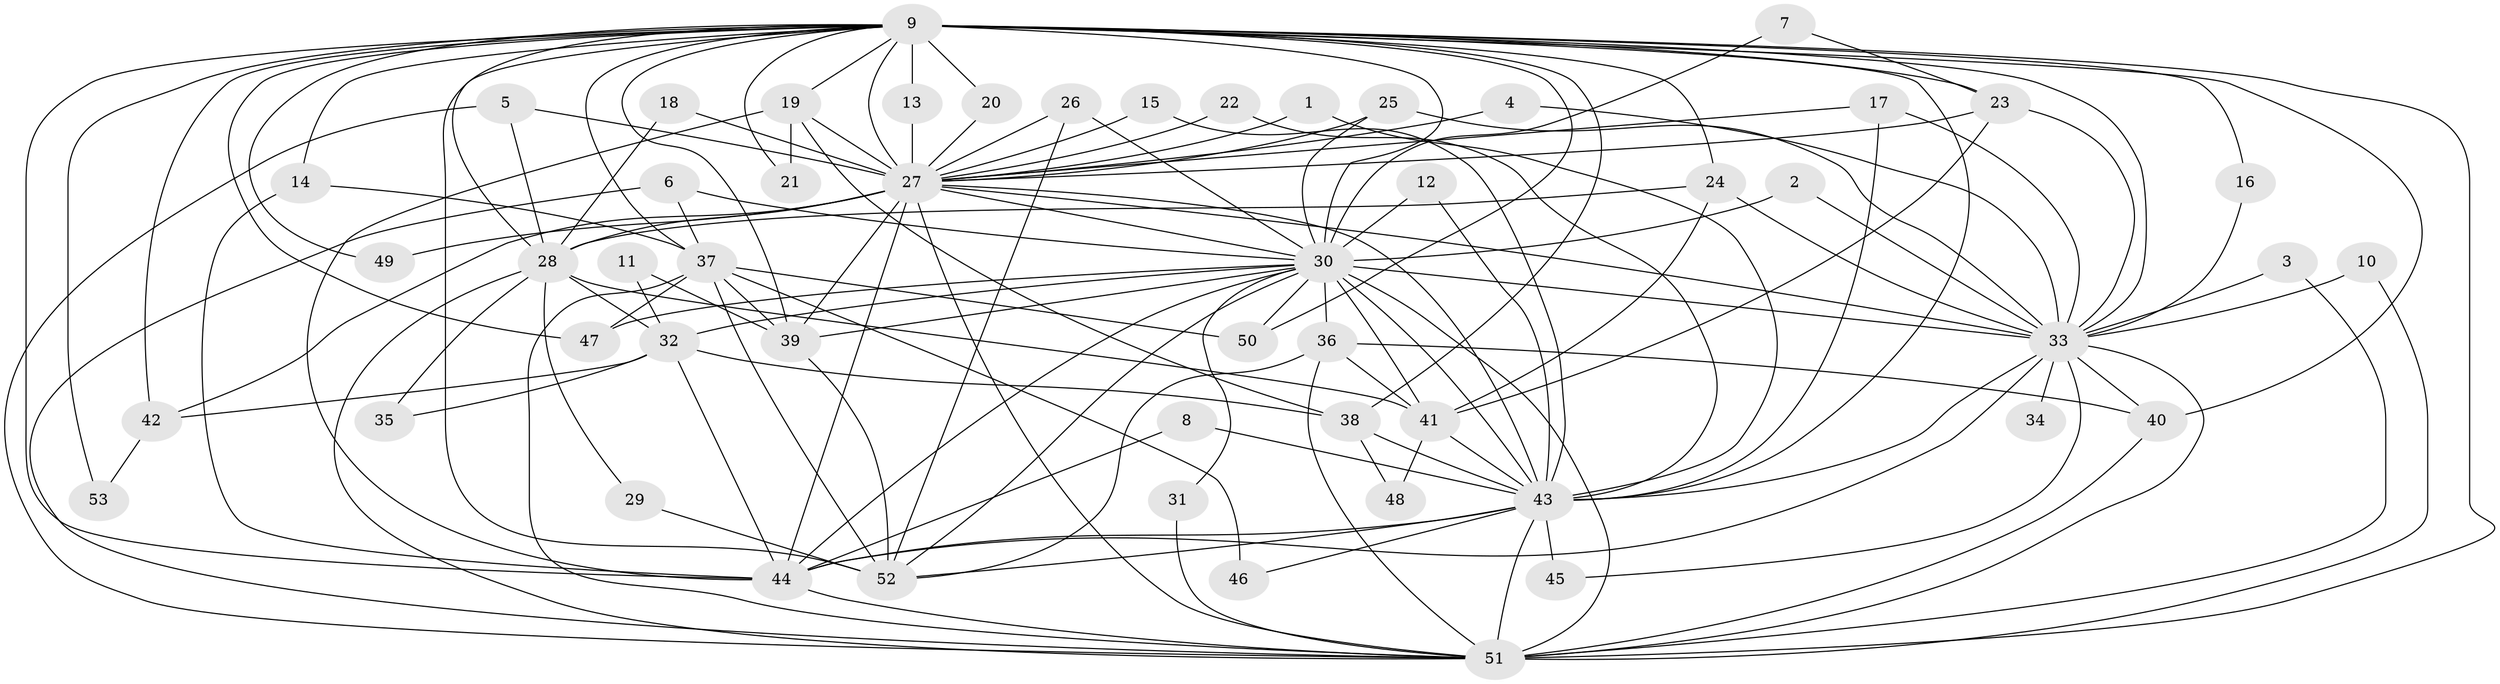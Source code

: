// original degree distribution, {22: 0.009433962264150943, 19: 0.009433962264150943, 26: 0.009433962264150943, 25: 0.009433962264150943, 14: 0.009433962264150943, 21: 0.009433962264150943, 18: 0.009433962264150943, 23: 0.009433962264150943, 16: 0.009433962264150943, 20: 0.009433962264150943, 10: 0.009433962264150943, 5: 0.0660377358490566, 3: 0.19811320754716982, 2: 0.5471698113207547, 8: 0.018867924528301886, 4: 0.05660377358490566, 6: 0.009433962264150943}
// Generated by graph-tools (version 1.1) at 2025/25/03/09/25 03:25:40]
// undirected, 53 vertices, 140 edges
graph export_dot {
graph [start="1"]
  node [color=gray90,style=filled];
  1;
  2;
  3;
  4;
  5;
  6;
  7;
  8;
  9;
  10;
  11;
  12;
  13;
  14;
  15;
  16;
  17;
  18;
  19;
  20;
  21;
  22;
  23;
  24;
  25;
  26;
  27;
  28;
  29;
  30;
  31;
  32;
  33;
  34;
  35;
  36;
  37;
  38;
  39;
  40;
  41;
  42;
  43;
  44;
  45;
  46;
  47;
  48;
  49;
  50;
  51;
  52;
  53;
  1 -- 27 [weight=1.0];
  1 -- 43 [weight=1.0];
  2 -- 30 [weight=1.0];
  2 -- 33 [weight=1.0];
  3 -- 33 [weight=1.0];
  3 -- 51 [weight=1.0];
  4 -- 27 [weight=1.0];
  4 -- 33 [weight=1.0];
  5 -- 27 [weight=1.0];
  5 -- 28 [weight=1.0];
  5 -- 51 [weight=1.0];
  6 -- 30 [weight=1.0];
  6 -- 37 [weight=1.0];
  6 -- 51 [weight=1.0];
  7 -- 23 [weight=1.0];
  7 -- 30 [weight=1.0];
  8 -- 43 [weight=2.0];
  8 -- 44 [weight=1.0];
  9 -- 13 [weight=1.0];
  9 -- 14 [weight=1.0];
  9 -- 16 [weight=1.0];
  9 -- 19 [weight=1.0];
  9 -- 20 [weight=1.0];
  9 -- 21 [weight=1.0];
  9 -- 23 [weight=1.0];
  9 -- 24 [weight=1.0];
  9 -- 27 [weight=6.0];
  9 -- 28 [weight=1.0];
  9 -- 30 [weight=5.0];
  9 -- 33 [weight=3.0];
  9 -- 37 [weight=1.0];
  9 -- 38 [weight=1.0];
  9 -- 39 [weight=1.0];
  9 -- 40 [weight=2.0];
  9 -- 42 [weight=3.0];
  9 -- 43 [weight=4.0];
  9 -- 44 [weight=3.0];
  9 -- 47 [weight=1.0];
  9 -- 49 [weight=1.0];
  9 -- 50 [weight=1.0];
  9 -- 51 [weight=4.0];
  9 -- 52 [weight=3.0];
  9 -- 53 [weight=1.0];
  10 -- 33 [weight=1.0];
  10 -- 51 [weight=1.0];
  11 -- 32 [weight=1.0];
  11 -- 39 [weight=1.0];
  12 -- 30 [weight=2.0];
  12 -- 43 [weight=1.0];
  13 -- 27 [weight=1.0];
  14 -- 37 [weight=1.0];
  14 -- 44 [weight=1.0];
  15 -- 27 [weight=1.0];
  15 -- 43 [weight=1.0];
  16 -- 33 [weight=1.0];
  17 -- 27 [weight=1.0];
  17 -- 33 [weight=1.0];
  17 -- 43 [weight=1.0];
  18 -- 27 [weight=2.0];
  18 -- 28 [weight=1.0];
  19 -- 21 [weight=1.0];
  19 -- 27 [weight=1.0];
  19 -- 38 [weight=1.0];
  19 -- 44 [weight=1.0];
  20 -- 27 [weight=1.0];
  22 -- 27 [weight=1.0];
  22 -- 43 [weight=1.0];
  23 -- 27 [weight=1.0];
  23 -- 33 [weight=1.0];
  23 -- 41 [weight=1.0];
  24 -- 28 [weight=1.0];
  24 -- 33 [weight=1.0];
  24 -- 41 [weight=1.0];
  25 -- 27 [weight=1.0];
  25 -- 30 [weight=1.0];
  25 -- 33 [weight=1.0];
  26 -- 27 [weight=1.0];
  26 -- 30 [weight=1.0];
  26 -- 52 [weight=1.0];
  27 -- 28 [weight=1.0];
  27 -- 30 [weight=2.0];
  27 -- 33 [weight=3.0];
  27 -- 39 [weight=1.0];
  27 -- 42 [weight=1.0];
  27 -- 43 [weight=2.0];
  27 -- 44 [weight=3.0];
  27 -- 49 [weight=2.0];
  27 -- 51 [weight=2.0];
  28 -- 29 [weight=1.0];
  28 -- 32 [weight=1.0];
  28 -- 35 [weight=1.0];
  28 -- 41 [weight=1.0];
  28 -- 51 [weight=1.0];
  29 -- 52 [weight=1.0];
  30 -- 31 [weight=1.0];
  30 -- 32 [weight=1.0];
  30 -- 33 [weight=1.0];
  30 -- 36 [weight=1.0];
  30 -- 39 [weight=1.0];
  30 -- 41 [weight=2.0];
  30 -- 43 [weight=1.0];
  30 -- 44 [weight=1.0];
  30 -- 47 [weight=2.0];
  30 -- 50 [weight=1.0];
  30 -- 51 [weight=1.0];
  30 -- 52 [weight=1.0];
  31 -- 51 [weight=1.0];
  32 -- 35 [weight=1.0];
  32 -- 38 [weight=1.0];
  32 -- 42 [weight=1.0];
  32 -- 44 [weight=1.0];
  33 -- 34 [weight=1.0];
  33 -- 40 [weight=1.0];
  33 -- 43 [weight=1.0];
  33 -- 44 [weight=3.0];
  33 -- 45 [weight=1.0];
  33 -- 51 [weight=2.0];
  36 -- 40 [weight=1.0];
  36 -- 41 [weight=1.0];
  36 -- 51 [weight=1.0];
  36 -- 52 [weight=1.0];
  37 -- 39 [weight=1.0];
  37 -- 46 [weight=1.0];
  37 -- 47 [weight=1.0];
  37 -- 50 [weight=1.0];
  37 -- 51 [weight=1.0];
  37 -- 52 [weight=1.0];
  38 -- 43 [weight=1.0];
  38 -- 48 [weight=1.0];
  39 -- 52 [weight=1.0];
  40 -- 51 [weight=1.0];
  41 -- 43 [weight=1.0];
  41 -- 48 [weight=1.0];
  42 -- 53 [weight=1.0];
  43 -- 44 [weight=1.0];
  43 -- 45 [weight=1.0];
  43 -- 46 [weight=1.0];
  43 -- 51 [weight=1.0];
  43 -- 52 [weight=1.0];
  44 -- 51 [weight=2.0];
}
